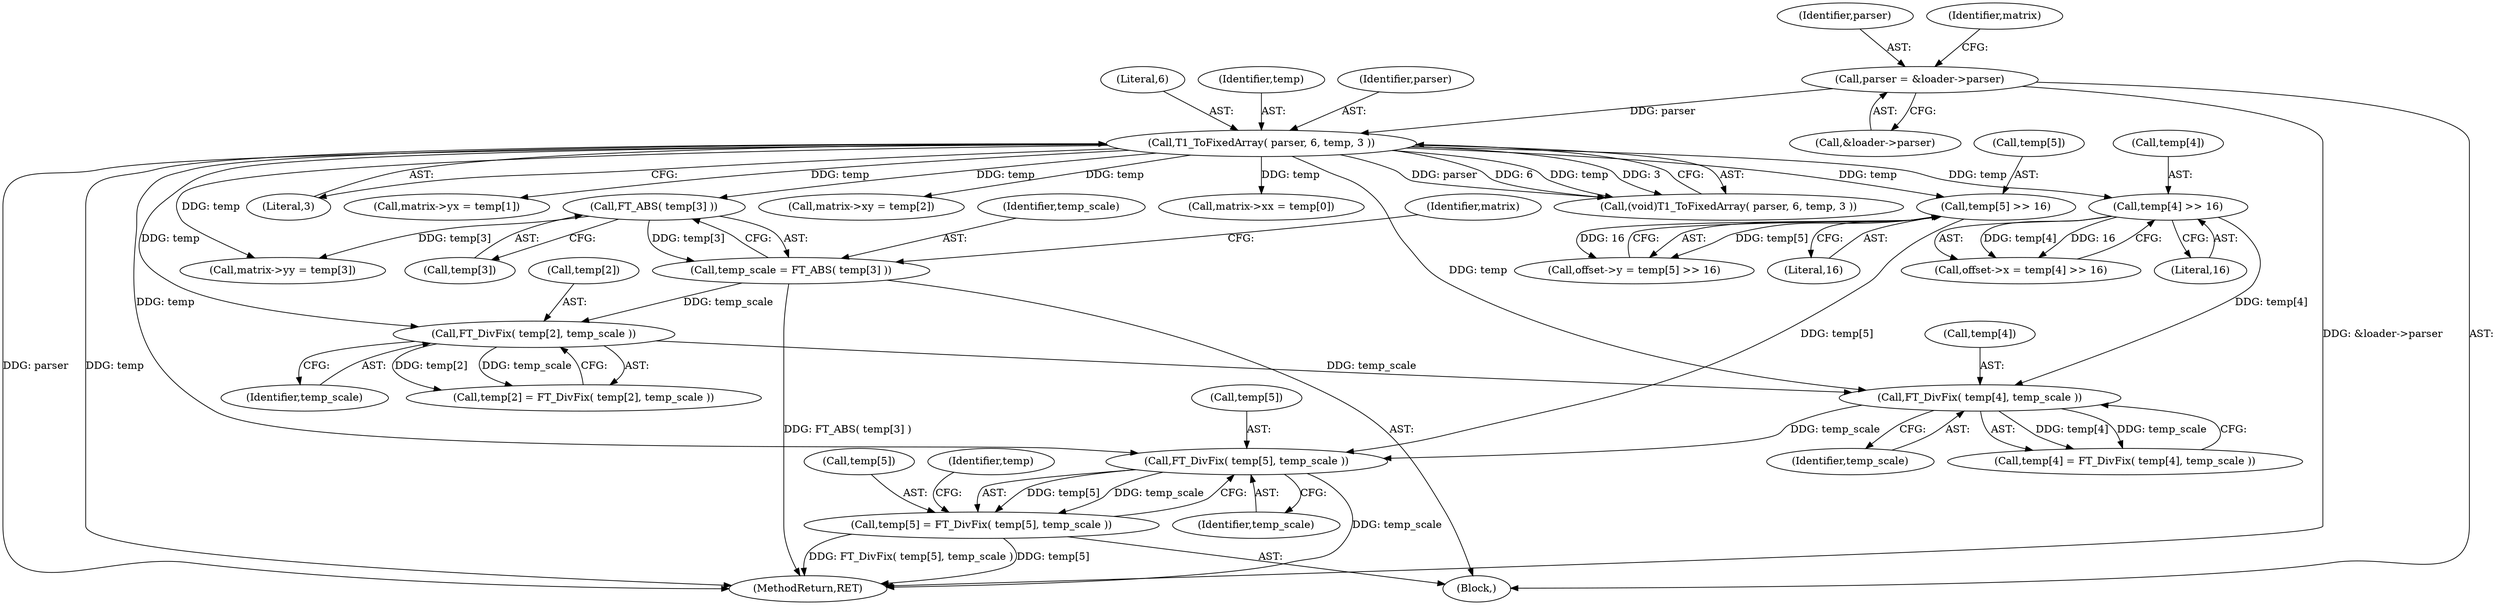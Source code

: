 digraph "1_savannah_8b281f83e8516535756f92dbf90940ac44bd45e1_1@array" {
"1000225" [label="(Call,FT_DivFix( temp[5], temp_scale ))"];
"1000146" [label="(Call,T1_ToFixedArray( parser, 6, temp, 3 ))"];
"1000109" [label="(Call,parser = &loader->parser)"];
"1000198" [label="(Call,temp[5] >> 16)"];
"1000216" [label="(Call,FT_DivFix( temp[4], temp_scale ))"];
"1000189" [label="(Call,temp[4] >> 16)"];
"1000207" [label="(Call,FT_DivFix( temp[2], temp_scale ))"];
"1000151" [label="(Call,temp_scale = FT_ABS( temp[3] ))"];
"1000153" [label="(Call,FT_ABS( temp[3] ))"];
"1000221" [label="(Call,temp[5] = FT_DivFix( temp[5], temp_scale ))"];
"1000190" [label="(Call,temp[4])"];
"1000194" [label="(Call,offset->y = temp[5] >> 16)"];
"1000151" [label="(Call,temp_scale = FT_ABS( temp[3] ))"];
"1000226" [label="(Call,temp[5])"];
"1000220" [label="(Identifier,temp_scale)"];
"1000150" [label="(Literal,3)"];
"1000203" [label="(Call,temp[2] = FT_DivFix( temp[2], temp_scale ))"];
"1000152" [label="(Identifier,temp_scale)"];
"1000212" [label="(Call,temp[4] = FT_DivFix( temp[4], temp_scale ))"];
"1000164" [label="(Call,matrix->yx = temp[1])"];
"1000159" [label="(Identifier,matrix)"];
"1000198" [label="(Call,temp[5] >> 16)"];
"1000110" [label="(Identifier,parser)"];
"1000211" [label="(Identifier,temp_scale)"];
"1000171" [label="(Call,matrix->xy = temp[2])"];
"1000217" [label="(Call,temp[4])"];
"1000157" [label="(Call,matrix->xx = temp[0])"];
"1000178" [label="(Call,matrix->yy = temp[3])"];
"1000144" [label="(Call,(void)T1_ToFixedArray( parser, 6, temp, 3 ))"];
"1000229" [label="(Identifier,temp_scale)"];
"1000117" [label="(Identifier,matrix)"];
"1000189" [label="(Call,temp[4] >> 16)"];
"1000107" [label="(Block,)"];
"1000146" [label="(Call,T1_ToFixedArray( parser, 6, temp, 3 ))"];
"1000111" [label="(Call,&loader->parser)"];
"1000235" [label="(MethodReturn,RET)"];
"1000221" [label="(Call,temp[5] = FT_DivFix( temp[5], temp_scale ))"];
"1000148" [label="(Literal,6)"];
"1000149" [label="(Identifier,temp)"];
"1000153" [label="(Call,FT_ABS( temp[3] ))"];
"1000109" [label="(Call,parser = &loader->parser)"];
"1000232" [label="(Identifier,temp)"];
"1000154" [label="(Call,temp[3])"];
"1000225" [label="(Call,FT_DivFix( temp[5], temp_scale ))"];
"1000208" [label="(Call,temp[2])"];
"1000216" [label="(Call,FT_DivFix( temp[4], temp_scale ))"];
"1000147" [label="(Identifier,parser)"];
"1000202" [label="(Literal,16)"];
"1000193" [label="(Literal,16)"];
"1000222" [label="(Call,temp[5])"];
"1000185" [label="(Call,offset->x = temp[4] >> 16)"];
"1000199" [label="(Call,temp[5])"];
"1000207" [label="(Call,FT_DivFix( temp[2], temp_scale ))"];
"1000225" -> "1000221"  [label="AST: "];
"1000225" -> "1000229"  [label="CFG: "];
"1000226" -> "1000225"  [label="AST: "];
"1000229" -> "1000225"  [label="AST: "];
"1000221" -> "1000225"  [label="CFG: "];
"1000225" -> "1000235"  [label="DDG: temp_scale"];
"1000225" -> "1000221"  [label="DDG: temp[5]"];
"1000225" -> "1000221"  [label="DDG: temp_scale"];
"1000146" -> "1000225"  [label="DDG: temp"];
"1000198" -> "1000225"  [label="DDG: temp[5]"];
"1000216" -> "1000225"  [label="DDG: temp_scale"];
"1000146" -> "1000144"  [label="AST: "];
"1000146" -> "1000150"  [label="CFG: "];
"1000147" -> "1000146"  [label="AST: "];
"1000148" -> "1000146"  [label="AST: "];
"1000149" -> "1000146"  [label="AST: "];
"1000150" -> "1000146"  [label="AST: "];
"1000144" -> "1000146"  [label="CFG: "];
"1000146" -> "1000235"  [label="DDG: temp"];
"1000146" -> "1000235"  [label="DDG: parser"];
"1000146" -> "1000144"  [label="DDG: parser"];
"1000146" -> "1000144"  [label="DDG: 6"];
"1000146" -> "1000144"  [label="DDG: temp"];
"1000146" -> "1000144"  [label="DDG: 3"];
"1000109" -> "1000146"  [label="DDG: parser"];
"1000146" -> "1000153"  [label="DDG: temp"];
"1000146" -> "1000157"  [label="DDG: temp"];
"1000146" -> "1000164"  [label="DDG: temp"];
"1000146" -> "1000171"  [label="DDG: temp"];
"1000146" -> "1000178"  [label="DDG: temp"];
"1000146" -> "1000189"  [label="DDG: temp"];
"1000146" -> "1000198"  [label="DDG: temp"];
"1000146" -> "1000207"  [label="DDG: temp"];
"1000146" -> "1000216"  [label="DDG: temp"];
"1000109" -> "1000107"  [label="AST: "];
"1000109" -> "1000111"  [label="CFG: "];
"1000110" -> "1000109"  [label="AST: "];
"1000111" -> "1000109"  [label="AST: "];
"1000117" -> "1000109"  [label="CFG: "];
"1000109" -> "1000235"  [label="DDG: &loader->parser"];
"1000198" -> "1000194"  [label="AST: "];
"1000198" -> "1000202"  [label="CFG: "];
"1000199" -> "1000198"  [label="AST: "];
"1000202" -> "1000198"  [label="AST: "];
"1000194" -> "1000198"  [label="CFG: "];
"1000198" -> "1000194"  [label="DDG: temp[5]"];
"1000198" -> "1000194"  [label="DDG: 16"];
"1000216" -> "1000212"  [label="AST: "];
"1000216" -> "1000220"  [label="CFG: "];
"1000217" -> "1000216"  [label="AST: "];
"1000220" -> "1000216"  [label="AST: "];
"1000212" -> "1000216"  [label="CFG: "];
"1000216" -> "1000212"  [label="DDG: temp[4]"];
"1000216" -> "1000212"  [label="DDG: temp_scale"];
"1000189" -> "1000216"  [label="DDG: temp[4]"];
"1000207" -> "1000216"  [label="DDG: temp_scale"];
"1000189" -> "1000185"  [label="AST: "];
"1000189" -> "1000193"  [label="CFG: "];
"1000190" -> "1000189"  [label="AST: "];
"1000193" -> "1000189"  [label="AST: "];
"1000185" -> "1000189"  [label="CFG: "];
"1000189" -> "1000185"  [label="DDG: temp[4]"];
"1000189" -> "1000185"  [label="DDG: 16"];
"1000207" -> "1000203"  [label="AST: "];
"1000207" -> "1000211"  [label="CFG: "];
"1000208" -> "1000207"  [label="AST: "];
"1000211" -> "1000207"  [label="AST: "];
"1000203" -> "1000207"  [label="CFG: "];
"1000207" -> "1000203"  [label="DDG: temp[2]"];
"1000207" -> "1000203"  [label="DDG: temp_scale"];
"1000151" -> "1000207"  [label="DDG: temp_scale"];
"1000151" -> "1000107"  [label="AST: "];
"1000151" -> "1000153"  [label="CFG: "];
"1000152" -> "1000151"  [label="AST: "];
"1000153" -> "1000151"  [label="AST: "];
"1000159" -> "1000151"  [label="CFG: "];
"1000151" -> "1000235"  [label="DDG: FT_ABS( temp[3] )"];
"1000153" -> "1000151"  [label="DDG: temp[3]"];
"1000153" -> "1000154"  [label="CFG: "];
"1000154" -> "1000153"  [label="AST: "];
"1000153" -> "1000178"  [label="DDG: temp[3]"];
"1000221" -> "1000107"  [label="AST: "];
"1000222" -> "1000221"  [label="AST: "];
"1000232" -> "1000221"  [label="CFG: "];
"1000221" -> "1000235"  [label="DDG: FT_DivFix( temp[5], temp_scale )"];
"1000221" -> "1000235"  [label="DDG: temp[5]"];
}
